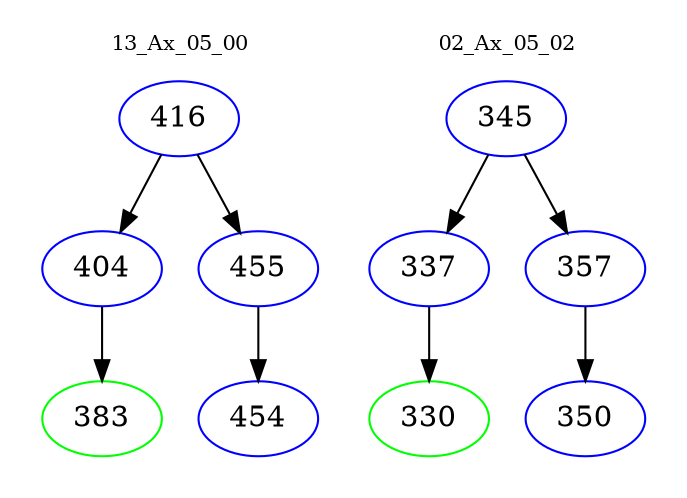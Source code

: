digraph{
subgraph cluster_0 {
color = white
label = "13_Ax_05_00";
fontsize=10;
T0_416 [label="416", color="blue"]
T0_416 -> T0_404 [color="black"]
T0_404 [label="404", color="blue"]
T0_404 -> T0_383 [color="black"]
T0_383 [label="383", color="green"]
T0_416 -> T0_455 [color="black"]
T0_455 [label="455", color="blue"]
T0_455 -> T0_454 [color="black"]
T0_454 [label="454", color="blue"]
}
subgraph cluster_1 {
color = white
label = "02_Ax_05_02";
fontsize=10;
T1_345 [label="345", color="blue"]
T1_345 -> T1_337 [color="black"]
T1_337 [label="337", color="blue"]
T1_337 -> T1_330 [color="black"]
T1_330 [label="330", color="green"]
T1_345 -> T1_357 [color="black"]
T1_357 [label="357", color="blue"]
T1_357 -> T1_350 [color="black"]
T1_350 [label="350", color="blue"]
}
}
